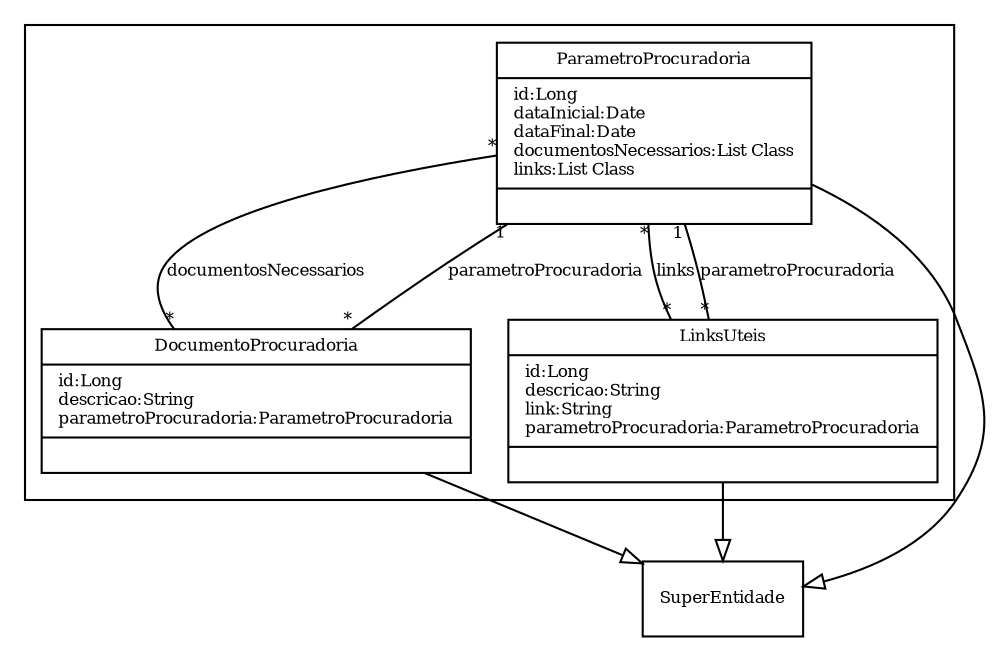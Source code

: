 digraph G{
fontname = "Times-Roman"
fontsize = 8

node [
        fontname = "Times-Roman"
        fontsize = 8
        shape = "record"
]

edge [
        fontname = "Times-Roman"
        fontsize = 8
]

subgraph clusterPARAMETROS_PROCURADORIA
{
ParametroProcuradoria [label = "{ParametroProcuradoria|id:Long\ldataInicial:Date\ldataFinal:Date\ldocumentosNecessarios:List Class\llinks:List Class\l|\l}"]
DocumentoProcuradoria [label = "{DocumentoProcuradoria|id:Long\ldescricao:String\lparametroProcuradoria:ParametroProcuradoria\l|\l}"]
LinksUteis [label = "{LinksUteis|id:Long\ldescricao:String\llink:String\lparametroProcuradoria:ParametroProcuradoria\l|\l}"]
}
edge [arrowhead = "none" headlabel = "*" taillabel = "*"] ParametroProcuradoria -> DocumentoProcuradoria [label = "documentosNecessarios"]
edge [arrowhead = "none" headlabel = "*" taillabel = "*"] ParametroProcuradoria -> LinksUteis [label = "links"]
edge [ arrowhead = "empty" headlabel = "" taillabel = ""] ParametroProcuradoria -> SuperEntidade
edge [arrowhead = "none" headlabel = "1" taillabel = "*"] DocumentoProcuradoria -> ParametroProcuradoria [label = "parametroProcuradoria"]
edge [ arrowhead = "empty" headlabel = "" taillabel = ""] DocumentoProcuradoria -> SuperEntidade
edge [arrowhead = "none" headlabel = "1" taillabel = "*"] LinksUteis -> ParametroProcuradoria [label = "parametroProcuradoria"]
edge [ arrowhead = "empty" headlabel = "" taillabel = ""] LinksUteis -> SuperEntidade
}
